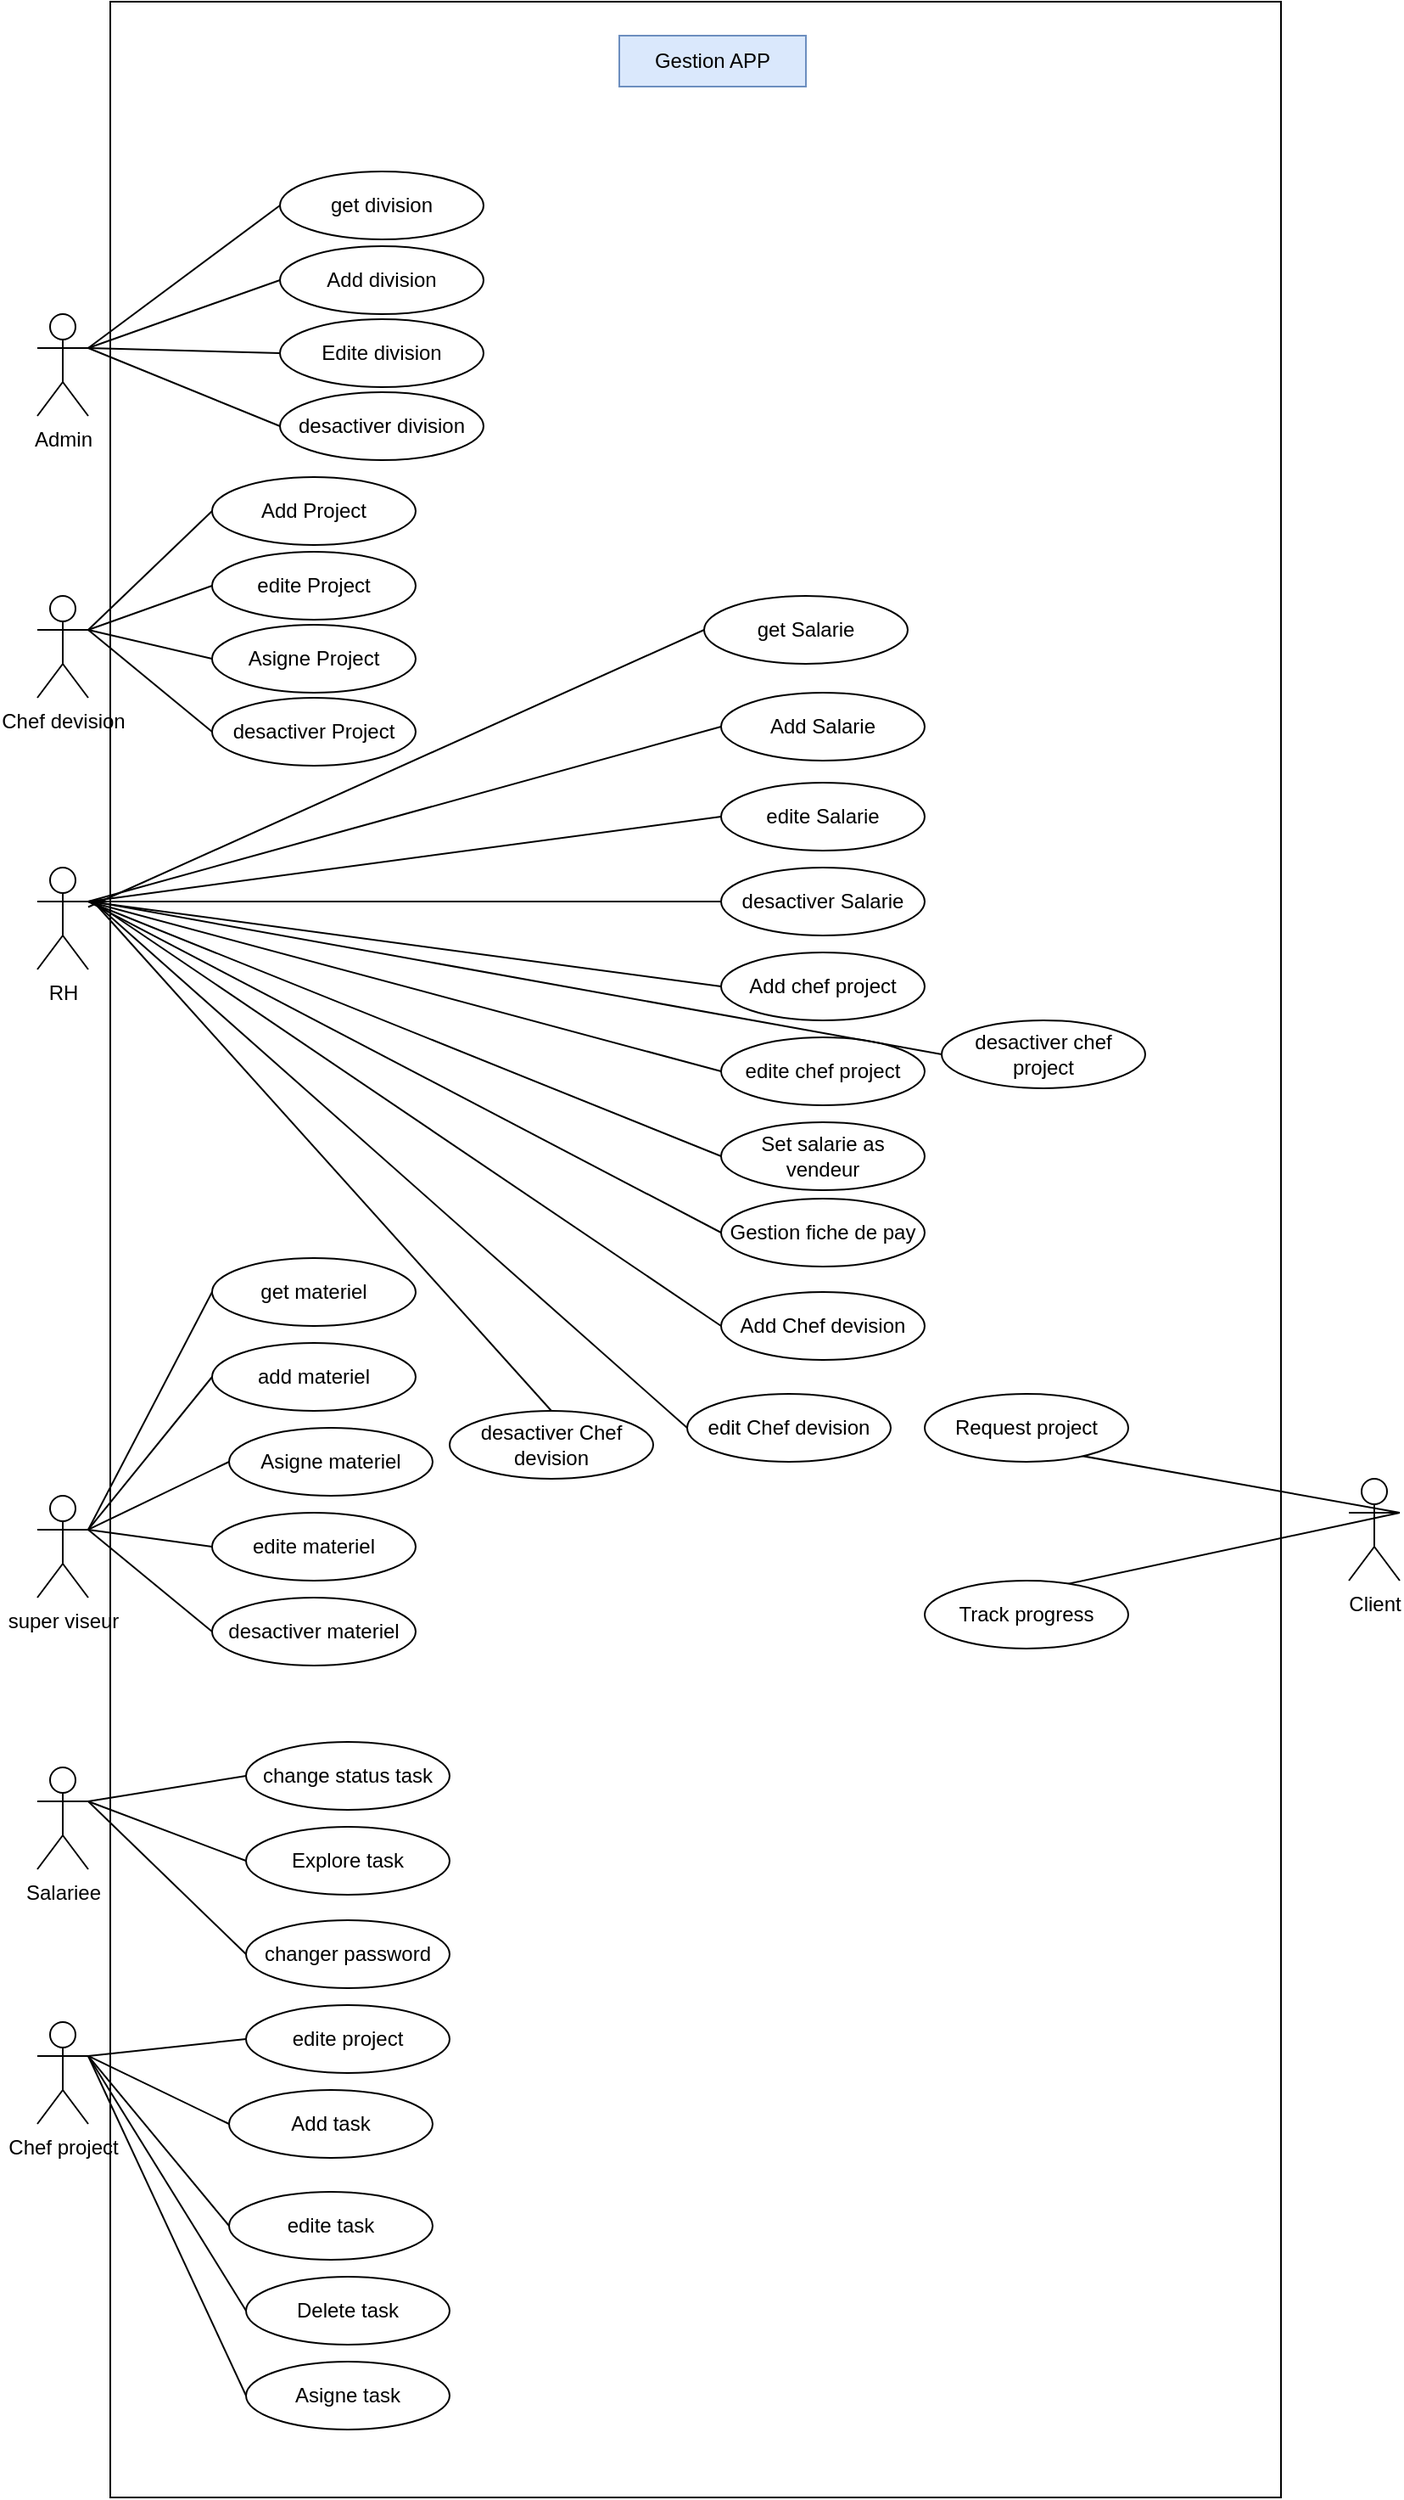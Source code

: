 <mxfile version="15.8.7" type="device"><diagram id="7KmuSHIrZP83wszh7hXV" name="Page-1"><mxGraphModel dx="1384" dy="2024" grid="1" gridSize="10" guides="1" tooltips="1" connect="1" arrows="1" fold="1" page="1" pageScale="1" pageWidth="827" pageHeight="1169" math="0" shadow="0"><root><mxCell id="0"/><mxCell id="1" parent="0"/><mxCell id="pB6I4RQ6Od0iy5BjN8Gv-42" value="" style="rounded=0;whiteSpace=wrap;html=1;" parent="1" vertex="1"><mxGeometry x="80" y="-140" width="690" height="1470" as="geometry"/></mxCell><mxCell id="pB6I4RQ6Od0iy5BjN8Gv-7" style="edgeStyle=none;rounded=0;orthogonalLoop=1;jettySize=auto;html=1;exitX=1;exitY=0.333;exitDx=0;exitDy=0;exitPerimeter=0;entryX=0;entryY=0.5;entryDx=0;entryDy=0;endArrow=none;endFill=0;" parent="1" source="cI9o-GtqxuAMAhj0gMLX-1" target="cI9o-GtqxuAMAhj0gMLX-12" edge="1"><mxGeometry relative="1" as="geometry"/></mxCell><mxCell id="pB6I4RQ6Od0iy5BjN8Gv-8" style="edgeStyle=none;rounded=0;orthogonalLoop=1;jettySize=auto;html=1;exitX=1;exitY=0.333;exitDx=0;exitDy=0;exitPerimeter=0;entryX=0;entryY=0.5;entryDx=0;entryDy=0;endArrow=none;endFill=0;" parent="1" source="cI9o-GtqxuAMAhj0gMLX-1" target="cI9o-GtqxuAMAhj0gMLX-9" edge="1"><mxGeometry relative="1" as="geometry"/></mxCell><mxCell id="pB6I4RQ6Od0iy5BjN8Gv-9" style="edgeStyle=none;rounded=0;orthogonalLoop=1;jettySize=auto;html=1;exitX=1;exitY=0.333;exitDx=0;exitDy=0;exitPerimeter=0;entryX=0;entryY=0.5;entryDx=0;entryDy=0;endArrow=none;endFill=0;" parent="1" source="cI9o-GtqxuAMAhj0gMLX-1" target="cI9o-GtqxuAMAhj0gMLX-10" edge="1"><mxGeometry relative="1" as="geometry"/></mxCell><mxCell id="pB6I4RQ6Od0iy5BjN8Gv-10" style="edgeStyle=none;rounded=0;orthogonalLoop=1;jettySize=auto;html=1;exitX=1;exitY=0.333;exitDx=0;exitDy=0;exitPerimeter=0;entryX=0;entryY=0.5;entryDx=0;entryDy=0;endArrow=none;endFill=0;" parent="1" source="cI9o-GtqxuAMAhj0gMLX-1" target="cI9o-GtqxuAMAhj0gMLX-11" edge="1"><mxGeometry relative="1" as="geometry"/></mxCell><mxCell id="cI9o-GtqxuAMAhj0gMLX-1" value="Admin" style="shape=umlActor;verticalLabelPosition=bottom;verticalAlign=top;html=1;outlineConnect=0;" parent="1" vertex="1"><mxGeometry x="37" y="44" width="30" height="60" as="geometry"/></mxCell><mxCell id="pB6I4RQ6Od0iy5BjN8Gv-12" style="edgeStyle=none;rounded=0;orthogonalLoop=1;jettySize=auto;html=1;exitX=1;exitY=0.333;exitDx=0;exitDy=0;exitPerimeter=0;entryX=0;entryY=0.5;entryDx=0;entryDy=0;endArrow=none;endFill=0;" parent="1" source="cI9o-GtqxuAMAhj0gMLX-2" target="pB6I4RQ6Od0iy5BjN8Gv-3" edge="1"><mxGeometry relative="1" as="geometry"/></mxCell><mxCell id="pB6I4RQ6Od0iy5BjN8Gv-13" style="edgeStyle=none;rounded=0;orthogonalLoop=1;jettySize=auto;html=1;exitX=1;exitY=0.333;exitDx=0;exitDy=0;exitPerimeter=0;entryX=0;entryY=0.5;entryDx=0;entryDy=0;endArrow=none;endFill=0;" parent="1" source="cI9o-GtqxuAMAhj0gMLX-2" target="cI9o-GtqxuAMAhj0gMLX-32" edge="1"><mxGeometry relative="1" as="geometry"/></mxCell><mxCell id="pB6I4RQ6Od0iy5BjN8Gv-14" style="edgeStyle=none;rounded=0;orthogonalLoop=1;jettySize=auto;html=1;exitX=1;exitY=0.333;exitDx=0;exitDy=0;exitPerimeter=0;entryX=0;entryY=0.5;entryDx=0;entryDy=0;endArrow=none;endFill=0;" parent="1" source="cI9o-GtqxuAMAhj0gMLX-2" target="cI9o-GtqxuAMAhj0gMLX-33" edge="1"><mxGeometry relative="1" as="geometry"/></mxCell><mxCell id="pB6I4RQ6Od0iy5BjN8Gv-15" style="edgeStyle=none;rounded=0;orthogonalLoop=1;jettySize=auto;html=1;exitX=1;exitY=0.333;exitDx=0;exitDy=0;exitPerimeter=0;entryX=0;entryY=0.5;entryDx=0;entryDy=0;endArrow=none;endFill=0;" parent="1" source="cI9o-GtqxuAMAhj0gMLX-2" target="pB6I4RQ6Od0iy5BjN8Gv-4" edge="1"><mxGeometry relative="1" as="geometry"/></mxCell><mxCell id="cI9o-GtqxuAMAhj0gMLX-2" value="Chef devision" style="shape=umlActor;verticalLabelPosition=bottom;verticalAlign=top;html=1;outlineConnect=0;" parent="1" vertex="1"><mxGeometry x="37" y="210" width="30" height="60" as="geometry"/></mxCell><mxCell id="pB6I4RQ6Od0iy5BjN8Gv-29" style="edgeStyle=none;rounded=0;orthogonalLoop=1;jettySize=auto;html=1;exitX=1;exitY=0.333;exitDx=0;exitDy=0;exitPerimeter=0;entryX=0;entryY=0.5;entryDx=0;entryDy=0;endArrow=none;endFill=0;" parent="1" source="cI9o-GtqxuAMAhj0gMLX-3" target="cI9o-GtqxuAMAhj0gMLX-24" edge="1"><mxGeometry relative="1" as="geometry"/></mxCell><mxCell id="pB6I4RQ6Od0iy5BjN8Gv-44" style="edgeStyle=none;rounded=0;orthogonalLoop=1;jettySize=auto;html=1;exitX=1;exitY=0.333;exitDx=0;exitDy=0;exitPerimeter=0;entryX=0;entryY=0.5;entryDx=0;entryDy=0;endArrow=none;endFill=0;" parent="1" source="cI9o-GtqxuAMAhj0gMLX-3" target="pB6I4RQ6Od0iy5BjN8Gv-43" edge="1"><mxGeometry relative="1" as="geometry"/></mxCell><mxCell id="cI9o-GtqxuAMAhj0gMLX-3" value="RH" style="shape=umlActor;verticalLabelPosition=bottom;verticalAlign=top;html=1;outlineConnect=0;" parent="1" vertex="1"><mxGeometry x="37" y="370" width="30" height="60" as="geometry"/></mxCell><mxCell id="pB6I4RQ6Od0iy5BjN8Gv-20" style="edgeStyle=none;rounded=0;orthogonalLoop=1;jettySize=auto;html=1;exitX=1;exitY=0.333;exitDx=0;exitDy=0;exitPerimeter=0;entryX=0;entryY=0.5;entryDx=0;entryDy=0;endArrow=none;endFill=0;" parent="1" source="cI9o-GtqxuAMAhj0gMLX-4" target="cI9o-GtqxuAMAhj0gMLX-19" edge="1"><mxGeometry relative="1" as="geometry"/></mxCell><mxCell id="pB6I4RQ6Od0iy5BjN8Gv-49" style="edgeStyle=none;rounded=0;orthogonalLoop=1;jettySize=auto;html=1;exitX=1;exitY=0.333;exitDx=0;exitDy=0;exitPerimeter=0;entryX=0;entryY=0.5;entryDx=0;entryDy=0;endArrow=none;endFill=0;" parent="1" source="cI9o-GtqxuAMAhj0gMLX-4" target="pB6I4RQ6Od0iy5BjN8Gv-46" edge="1"><mxGeometry relative="1" as="geometry"/></mxCell><mxCell id="pB6I4RQ6Od0iy5BjN8Gv-50" style="edgeStyle=none;rounded=0;orthogonalLoop=1;jettySize=auto;html=1;exitX=1;exitY=0.333;exitDx=0;exitDy=0;exitPerimeter=0;entryX=0;entryY=0.5;entryDx=0;entryDy=0;endArrow=none;endFill=0;" parent="1" source="cI9o-GtqxuAMAhj0gMLX-4" target="pB6I4RQ6Od0iy5BjN8Gv-47" edge="1"><mxGeometry relative="1" as="geometry"/></mxCell><mxCell id="cI9o-GtqxuAMAhj0gMLX-4" value="super viseur" style="shape=umlActor;verticalLabelPosition=bottom;verticalAlign=top;html=1;outlineConnect=0;" parent="1" vertex="1"><mxGeometry x="37" y="740" width="30" height="60" as="geometry"/></mxCell><mxCell id="pB6I4RQ6Od0iy5BjN8Gv-21" style="edgeStyle=none;rounded=0;orthogonalLoop=1;jettySize=auto;html=1;exitX=1;exitY=0.333;exitDx=0;exitDy=0;exitPerimeter=0;entryX=0;entryY=0.5;entryDx=0;entryDy=0;endArrow=none;endFill=0;" parent="1" source="cI9o-GtqxuAMAhj0gMLX-5" target="cI9o-GtqxuAMAhj0gMLX-15" edge="1"><mxGeometry relative="1" as="geometry"/></mxCell><mxCell id="pB6I4RQ6Od0iy5BjN8Gv-22" style="edgeStyle=none;rounded=0;orthogonalLoop=1;jettySize=auto;html=1;exitX=1;exitY=0.333;exitDx=0;exitDy=0;exitPerimeter=0;entryX=0;entryY=0.5;entryDx=0;entryDy=0;endArrow=none;endFill=0;" parent="1" source="cI9o-GtqxuAMAhj0gMLX-5" target="cI9o-GtqxuAMAhj0gMLX-16" edge="1"><mxGeometry relative="1" as="geometry"/></mxCell><mxCell id="pB6I4RQ6Od0iy5BjN8Gv-23" style="edgeStyle=none;rounded=0;orthogonalLoop=1;jettySize=auto;html=1;exitX=1;exitY=0.333;exitDx=0;exitDy=0;exitPerimeter=0;entryX=0;entryY=0.5;entryDx=0;entryDy=0;endArrow=none;endFill=0;" parent="1" source="cI9o-GtqxuAMAhj0gMLX-5" target="cI9o-GtqxuAMAhj0gMLX-17" edge="1"><mxGeometry relative="1" as="geometry"/></mxCell><mxCell id="pB6I4RQ6Od0iy5BjN8Gv-24" style="edgeStyle=none;rounded=0;orthogonalLoop=1;jettySize=auto;html=1;exitX=1;exitY=0.333;exitDx=0;exitDy=0;exitPerimeter=0;entryX=0;entryY=0.5;entryDx=0;entryDy=0;endArrow=none;endFill=0;" parent="1" source="cI9o-GtqxuAMAhj0gMLX-5" target="cI9o-GtqxuAMAhj0gMLX-18" edge="1"><mxGeometry relative="1" as="geometry"/></mxCell><mxCell id="pB6I4RQ6Od0iy5BjN8Gv-41" style="edgeStyle=none;rounded=0;orthogonalLoop=1;jettySize=auto;html=1;exitX=1;exitY=0.333;exitDx=0;exitDy=0;exitPerimeter=0;entryX=0;entryY=0.5;entryDx=0;entryDy=0;endArrow=none;endFill=0;" parent="1" source="cI9o-GtqxuAMAhj0gMLX-5" target="pB6I4RQ6Od0iy5BjN8Gv-40" edge="1"><mxGeometry relative="1" as="geometry"/></mxCell><mxCell id="cI9o-GtqxuAMAhj0gMLX-5" value="Chef project" style="shape=umlActor;verticalLabelPosition=bottom;verticalAlign=top;html=1;outlineConnect=0;" parent="1" vertex="1"><mxGeometry x="37" y="1050" width="30" height="60" as="geometry"/></mxCell><mxCell id="pB6I4RQ6Od0iy5BjN8Gv-18" style="edgeStyle=none;rounded=0;orthogonalLoop=1;jettySize=auto;html=1;exitX=1;exitY=0.333;exitDx=0;exitDy=0;exitPerimeter=0;entryX=0;entryY=0.5;entryDx=0;entryDy=0;endArrow=none;endFill=0;" parent="1" source="cI9o-GtqxuAMAhj0gMLX-6" target="cI9o-GtqxuAMAhj0gMLX-14" edge="1"><mxGeometry relative="1" as="geometry"/></mxCell><mxCell id="pB6I4RQ6Od0iy5BjN8Gv-19" style="edgeStyle=none;rounded=0;orthogonalLoop=1;jettySize=auto;html=1;exitX=1;exitY=0.333;exitDx=0;exitDy=0;exitPerimeter=0;entryX=0;entryY=0.5;entryDx=0;entryDy=0;endArrow=none;endFill=0;" parent="1" source="cI9o-GtqxuAMAhj0gMLX-6" target="cI9o-GtqxuAMAhj0gMLX-13" edge="1"><mxGeometry relative="1" as="geometry"/></mxCell><mxCell id="cI9o-GtqxuAMAhj0gMLX-6" value="Salariee" style="shape=umlActor;verticalLabelPosition=bottom;verticalAlign=top;html=1;outlineConnect=0;" parent="1" vertex="1"><mxGeometry x="37" y="900" width="30" height="60" as="geometry"/></mxCell><mxCell id="pB6I4RQ6Od0iy5BjN8Gv-16" style="edgeStyle=none;rounded=0;orthogonalLoop=1;jettySize=auto;html=1;exitX=1;exitY=0.333;exitDx=0;exitDy=0;exitPerimeter=0;entryX=0;entryY=0.5;entryDx=0;entryDy=0;endArrow=none;endFill=0;" parent="1" source="cI9o-GtqxuAMAhj0gMLX-7" target="cI9o-GtqxuAMAhj0gMLX-20" edge="1"><mxGeometry relative="1" as="geometry"/></mxCell><mxCell id="pB6I4RQ6Od0iy5BjN8Gv-17" style="edgeStyle=none;rounded=0;orthogonalLoop=1;jettySize=auto;html=1;exitX=1;exitY=0.333;exitDx=0;exitDy=0;exitPerimeter=0;entryX=0;entryY=0.5;entryDx=0;entryDy=0;endArrow=none;endFill=0;" parent="1" source="cI9o-GtqxuAMAhj0gMLX-7" target="cI9o-GtqxuAMAhj0gMLX-21" edge="1"><mxGeometry relative="1" as="geometry"/></mxCell><mxCell id="cI9o-GtqxuAMAhj0gMLX-7" value="Client" style="shape=umlActor;verticalLabelPosition=bottom;verticalAlign=top;html=1;outlineConnect=0;" parent="1" vertex="1"><mxGeometry x="810" y="730" width="30" height="60" as="geometry"/></mxCell><mxCell id="cI9o-GtqxuAMAhj0gMLX-9" value="Add division" style="ellipse;whiteSpace=wrap;html=1;" parent="1" vertex="1"><mxGeometry x="180" y="4" width="120" height="40" as="geometry"/></mxCell><mxCell id="cI9o-GtqxuAMAhj0gMLX-10" value="Edite division" style="ellipse;whiteSpace=wrap;html=1;" parent="1" vertex="1"><mxGeometry x="180" y="47" width="120" height="40" as="geometry"/></mxCell><mxCell id="cI9o-GtqxuAMAhj0gMLX-11" value="desactiver division" style="ellipse;whiteSpace=wrap;html=1;" parent="1" vertex="1"><mxGeometry x="180" y="90" width="120" height="40" as="geometry"/></mxCell><mxCell id="cI9o-GtqxuAMAhj0gMLX-12" value="get division" style="ellipse;whiteSpace=wrap;html=1;" parent="1" vertex="1"><mxGeometry x="180" y="-40" width="120" height="40" as="geometry"/></mxCell><mxCell id="cI9o-GtqxuAMAhj0gMLX-13" value="Explore task" style="ellipse;whiteSpace=wrap;html=1;" parent="1" vertex="1"><mxGeometry x="160" y="935" width="120" height="40" as="geometry"/></mxCell><mxCell id="cI9o-GtqxuAMAhj0gMLX-14" value="change status task" style="ellipse;whiteSpace=wrap;html=1;" parent="1" vertex="1"><mxGeometry x="160" y="885" width="120" height="40" as="geometry"/></mxCell><mxCell id="cI9o-GtqxuAMAhj0gMLX-15" value="edite project" style="ellipse;whiteSpace=wrap;html=1;" parent="1" vertex="1"><mxGeometry x="160" y="1040" width="120" height="40" as="geometry"/></mxCell><mxCell id="cI9o-GtqxuAMAhj0gMLX-16" value="edite task" style="ellipse;whiteSpace=wrap;html=1;" parent="1" vertex="1"><mxGeometry x="150" y="1150" width="120" height="40" as="geometry"/></mxCell><mxCell id="cI9o-GtqxuAMAhj0gMLX-17" value="Add task" style="ellipse;whiteSpace=wrap;html=1;" parent="1" vertex="1"><mxGeometry x="150" y="1090" width="120" height="40" as="geometry"/></mxCell><mxCell id="cI9o-GtqxuAMAhj0gMLX-18" value="Asigne task" style="ellipse;whiteSpace=wrap;html=1;" parent="1" vertex="1"><mxGeometry x="160" y="1250" width="120" height="40" as="geometry"/></mxCell><mxCell id="cI9o-GtqxuAMAhj0gMLX-19" value="Asigne materiel" style="ellipse;whiteSpace=wrap;html=1;" parent="1" vertex="1"><mxGeometry x="150" y="700" width="120" height="40" as="geometry"/></mxCell><mxCell id="cI9o-GtqxuAMAhj0gMLX-20" value="Request project" style="ellipse;whiteSpace=wrap;html=1;" parent="1" vertex="1"><mxGeometry x="560" y="680" width="120" height="40" as="geometry"/></mxCell><mxCell id="cI9o-GtqxuAMAhj0gMLX-21" value="Track progress" style="ellipse;whiteSpace=wrap;html=1;" parent="1" vertex="1"><mxGeometry x="560" y="790" width="120" height="40" as="geometry"/></mxCell><mxCell id="cI9o-GtqxuAMAhj0gMLX-22" value="Add Salarie" style="ellipse;whiteSpace=wrap;html=1;" parent="1" vertex="1"><mxGeometry x="440" y="267" width="120" height="40" as="geometry"/></mxCell><mxCell id="cI9o-GtqxuAMAhj0gMLX-23" value="Add chef project" style="ellipse;whiteSpace=wrap;html=1;" parent="1" vertex="1"><mxGeometry x="440" y="420" width="120" height="40" as="geometry"/></mxCell><mxCell id="cI9o-GtqxuAMAhj0gMLX-24" value="Set salarie as vendeur" style="ellipse;whiteSpace=wrap;html=1;" parent="1" vertex="1"><mxGeometry x="440" y="520" width="120" height="40" as="geometry"/></mxCell><mxCell id="cI9o-GtqxuAMAhj0gMLX-32" value="edite Project" style="ellipse;whiteSpace=wrap;html=1;" parent="1" vertex="1"><mxGeometry x="140" y="184" width="120" height="40" as="geometry"/></mxCell><mxCell id="cI9o-GtqxuAMAhj0gMLX-33" value="Asigne Project" style="ellipse;whiteSpace=wrap;html=1;" parent="1" vertex="1"><mxGeometry x="140" y="227" width="120" height="40" as="geometry"/></mxCell><mxCell id="pB6I4RQ6Od0iy5BjN8Gv-3" value="Add Project" style="ellipse;whiteSpace=wrap;html=1;" parent="1" vertex="1"><mxGeometry x="140" y="140" width="120" height="40" as="geometry"/></mxCell><mxCell id="pB6I4RQ6Od0iy5BjN8Gv-4" value="desactiver Project" style="ellipse;whiteSpace=wrap;html=1;" parent="1" vertex="1"><mxGeometry x="140" y="270" width="120" height="40" as="geometry"/></mxCell><mxCell id="pB6I4RQ6Od0iy5BjN8Gv-33" style="edgeStyle=none;rounded=0;orthogonalLoop=1;jettySize=auto;html=1;entryX=0;entryY=0.5;entryDx=0;entryDy=0;endArrow=none;endFill=0;" parent="1" source="cI9o-GtqxuAMAhj0gMLX-3" target="pB6I4RQ6Od0iy5BjN8Gv-31" edge="1"><mxGeometry relative="1" as="geometry"><mxPoint x="270" y="350" as="sourcePoint"/></mxGeometry></mxCell><mxCell id="pB6I4RQ6Od0iy5BjN8Gv-34" style="edgeStyle=none;rounded=0;orthogonalLoop=1;jettySize=auto;html=1;exitX=1;exitY=0.333;exitDx=0;exitDy=0;entryX=0;entryY=0.5;entryDx=0;entryDy=0;endArrow=none;endFill=0;exitPerimeter=0;" parent="1" source="cI9o-GtqxuAMAhj0gMLX-3" target="cI9o-GtqxuAMAhj0gMLX-22" edge="1"><mxGeometry relative="1" as="geometry"><mxPoint x="270" y="350" as="sourcePoint"/></mxGeometry></mxCell><mxCell id="pB6I4RQ6Od0iy5BjN8Gv-35" style="edgeStyle=none;rounded=0;orthogonalLoop=1;jettySize=auto;html=1;exitX=1;exitY=0.333;exitDx=0;exitDy=0;entryX=0;entryY=0.5;entryDx=0;entryDy=0;endArrow=none;endFill=0;exitPerimeter=0;" parent="1" source="cI9o-GtqxuAMAhj0gMLX-3" target="pB6I4RQ6Od0iy5BjN8Gv-30" edge="1"><mxGeometry relative="1" as="geometry"><mxPoint x="270" y="350" as="sourcePoint"/></mxGeometry></mxCell><mxCell id="pB6I4RQ6Od0iy5BjN8Gv-36" style="edgeStyle=none;rounded=0;orthogonalLoop=1;jettySize=auto;html=1;exitX=1;exitY=0.333;exitDx=0;exitDy=0;entryX=0;entryY=0.5;entryDx=0;entryDy=0;endArrow=none;endFill=0;exitPerimeter=0;" parent="1" source="cI9o-GtqxuAMAhj0gMLX-3" target="pB6I4RQ6Od0iy5BjN8Gv-32" edge="1"><mxGeometry relative="1" as="geometry"><mxPoint x="270" y="350" as="sourcePoint"/></mxGeometry></mxCell><mxCell id="pB6I4RQ6Od0iy5BjN8Gv-37" style="edgeStyle=none;rounded=0;orthogonalLoop=1;jettySize=auto;html=1;exitX=1;exitY=0.333;exitDx=0;exitDy=0;entryX=0;entryY=0.5;entryDx=0;entryDy=0;endArrow=none;endFill=0;exitPerimeter=0;" parent="1" source="cI9o-GtqxuAMAhj0gMLX-3" target="cI9o-GtqxuAMAhj0gMLX-23" edge="1"><mxGeometry relative="1" as="geometry"><mxPoint x="270" y="410" as="sourcePoint"/></mxGeometry></mxCell><mxCell id="pB6I4RQ6Od0iy5BjN8Gv-39" style="edgeStyle=none;rounded=0;orthogonalLoop=1;jettySize=auto;html=1;exitX=1;exitY=0.333;exitDx=0;exitDy=0;entryX=0;entryY=0.5;entryDx=0;entryDy=0;endArrow=none;endFill=0;exitPerimeter=0;" parent="1" source="cI9o-GtqxuAMAhj0gMLX-3" target="pB6I4RQ6Od0iy5BjN8Gv-38" edge="1"><mxGeometry relative="1" as="geometry"><mxPoint x="270" y="410" as="sourcePoint"/></mxGeometry></mxCell><mxCell id="pB6I4RQ6Od0iy5BjN8Gv-30" value="edite Salarie" style="ellipse;whiteSpace=wrap;html=1;" parent="1" vertex="1"><mxGeometry x="440" y="320" width="120" height="40" as="geometry"/></mxCell><mxCell id="pB6I4RQ6Od0iy5BjN8Gv-31" value="get Salarie" style="ellipse;whiteSpace=wrap;html=1;" parent="1" vertex="1"><mxGeometry x="430" y="210" width="120" height="40" as="geometry"/></mxCell><mxCell id="pB6I4RQ6Od0iy5BjN8Gv-32" value="desactiver Salarie" style="ellipse;whiteSpace=wrap;html=1;" parent="1" vertex="1"><mxGeometry x="440" y="370" width="120" height="40" as="geometry"/></mxCell><mxCell id="pB6I4RQ6Od0iy5BjN8Gv-38" value="edite chef project" style="ellipse;whiteSpace=wrap;html=1;" parent="1" vertex="1"><mxGeometry x="440" y="470" width="120" height="40" as="geometry"/></mxCell><mxCell id="pB6I4RQ6Od0iy5BjN8Gv-40" value="Delete task" style="ellipse;whiteSpace=wrap;html=1;" parent="1" vertex="1"><mxGeometry x="160" y="1200" width="120" height="40" as="geometry"/></mxCell><mxCell id="pB6I4RQ6Od0iy5BjN8Gv-43" value="Gestion fiche de pay" style="ellipse;whiteSpace=wrap;html=1;" parent="1" vertex="1"><mxGeometry x="440" y="565" width="120" height="40" as="geometry"/></mxCell><mxCell id="pB6I4RQ6Od0iy5BjN8Gv-45" style="edgeStyle=none;rounded=0;orthogonalLoop=1;jettySize=auto;html=1;exitX=0;exitY=0.333;exitDx=0;exitDy=0;exitPerimeter=0;endArrow=none;endFill=0;" parent="1" source="cI9o-GtqxuAMAhj0gMLX-7" target="cI9o-GtqxuAMAhj0gMLX-7" edge="1"><mxGeometry relative="1" as="geometry"/></mxCell><mxCell id="pB6I4RQ6Od0iy5BjN8Gv-46" value="edite materiel" style="ellipse;whiteSpace=wrap;html=1;" parent="1" vertex="1"><mxGeometry x="140" y="750" width="120" height="40" as="geometry"/></mxCell><mxCell id="pB6I4RQ6Od0iy5BjN8Gv-47" value="desactiver materiel" style="ellipse;whiteSpace=wrap;html=1;" parent="1" vertex="1"><mxGeometry x="140" y="800" width="120" height="40" as="geometry"/></mxCell><mxCell id="0Y4nsoAnHXzJPe7lFHVM-1" value="Gestion APP" style="text;html=1;strokeColor=#6c8ebf;fillColor=#dae8fc;align=center;verticalAlign=middle;whiteSpace=wrap;rounded=0;" parent="1" vertex="1"><mxGeometry x="380" y="-120" width="110" height="30" as="geometry"/></mxCell><mxCell id="oWNh3V9aAu-_vi0tLjKV-6" style="edgeStyle=none;rounded=0;orthogonalLoop=1;jettySize=auto;html=1;exitX=0;exitY=0.5;exitDx=0;exitDy=0;endArrow=none;endFill=0;" parent="1" source="oWNh3V9aAu-_vi0tLjKV-1" edge="1"><mxGeometry relative="1" as="geometry"><mxPoint x="70" y="390.0" as="targetPoint"/></mxGeometry></mxCell><mxCell id="oWNh3V9aAu-_vi0tLjKV-1" value="Add Chef devision" style="ellipse;whiteSpace=wrap;html=1;" parent="1" vertex="1"><mxGeometry x="440" y="620" width="120" height="40" as="geometry"/></mxCell><mxCell id="oWNh3V9aAu-_vi0tLjKV-7" style="edgeStyle=none;rounded=0;orthogonalLoop=1;jettySize=auto;html=1;exitX=0;exitY=0.5;exitDx=0;exitDy=0;endArrow=none;endFill=0;" parent="1" source="oWNh3V9aAu-_vi0tLjKV-2" edge="1"><mxGeometry relative="1" as="geometry"><mxPoint x="70" y="390" as="targetPoint"/></mxGeometry></mxCell><mxCell id="oWNh3V9aAu-_vi0tLjKV-2" value="edit Chef devision" style="ellipse;whiteSpace=wrap;html=1;" parent="1" vertex="1"><mxGeometry x="420" y="680" width="120" height="40" as="geometry"/></mxCell><mxCell id="oWNh3V9aAu-_vi0tLjKV-8" style="edgeStyle=none;rounded=0;orthogonalLoop=1;jettySize=auto;html=1;exitX=0.5;exitY=0;exitDx=0;exitDy=0;endArrow=none;endFill=0;" parent="1" source="oWNh3V9aAu-_vi0tLjKV-3" edge="1"><mxGeometry relative="1" as="geometry"><mxPoint x="70" y="390.0" as="targetPoint"/></mxGeometry></mxCell><mxCell id="oWNh3V9aAu-_vi0tLjKV-3" value="desactiver Chef devision" style="ellipse;whiteSpace=wrap;html=1;" parent="1" vertex="1"><mxGeometry x="280" y="690" width="120" height="40" as="geometry"/></mxCell><mxCell id="Lov9yuZ9ZD8fgtwyIImd-2" value="add materiel" style="ellipse;whiteSpace=wrap;html=1;" parent="1" vertex="1"><mxGeometry x="140" y="650" width="120" height="40" as="geometry"/></mxCell><mxCell id="Lov9yuZ9ZD8fgtwyIImd-4" style="edgeStyle=none;rounded=0;orthogonalLoop=1;jettySize=auto;html=1;exitX=1;exitY=0.333;exitDx=0;exitDy=0;exitPerimeter=0;entryX=0;entryY=0.5;entryDx=0;entryDy=0;endArrow=none;endFill=0;" parent="1" source="cI9o-GtqxuAMAhj0gMLX-4" target="Lov9yuZ9ZD8fgtwyIImd-2" edge="1"><mxGeometry relative="1" as="geometry"><mxPoint x="77" y="770" as="sourcePoint"/><mxPoint x="160" y="730" as="targetPoint"/></mxGeometry></mxCell><mxCell id="Lov9yuZ9ZD8fgtwyIImd-5" value="get materiel" style="ellipse;whiteSpace=wrap;html=1;" parent="1" vertex="1"><mxGeometry x="140" y="600" width="120" height="40" as="geometry"/></mxCell><mxCell id="Lov9yuZ9ZD8fgtwyIImd-6" style="edgeStyle=none;rounded=0;orthogonalLoop=1;jettySize=auto;html=1;exitX=1;exitY=0.333;exitDx=0;exitDy=0;exitPerimeter=0;entryX=0;entryY=0.5;entryDx=0;entryDy=0;endArrow=none;endFill=0;" parent="1" source="cI9o-GtqxuAMAhj0gMLX-4" target="Lov9yuZ9ZD8fgtwyIImd-5" edge="1"><mxGeometry relative="1" as="geometry"><mxPoint x="77" y="770" as="sourcePoint"/><mxPoint x="150" y="680" as="targetPoint"/></mxGeometry></mxCell><mxCell id="v7985BYvgfRiykO_cFgq-1" value="desactiver chef project" style="ellipse;whiteSpace=wrap;html=1;" parent="1" vertex="1"><mxGeometry x="570" y="460" width="120" height="40" as="geometry"/></mxCell><mxCell id="v7985BYvgfRiykO_cFgq-2" style="edgeStyle=none;rounded=0;orthogonalLoop=1;jettySize=auto;html=1;entryX=0;entryY=0.5;entryDx=0;entryDy=0;endArrow=none;endFill=0;" parent="1" target="v7985BYvgfRiykO_cFgq-1" edge="1"><mxGeometry relative="1" as="geometry"><mxPoint x="70" y="390" as="sourcePoint"/><mxPoint x="450" y="500" as="targetPoint"/></mxGeometry></mxCell><mxCell id="pM_KHM1lmBjS17pd9ga4-1" value="changer password" style="ellipse;whiteSpace=wrap;html=1;" vertex="1" parent="1"><mxGeometry x="160" y="990" width="120" height="40" as="geometry"/></mxCell><mxCell id="pM_KHM1lmBjS17pd9ga4-3" style="edgeStyle=none;rounded=0;orthogonalLoop=1;jettySize=auto;html=1;exitX=1;exitY=0.333;exitDx=0;exitDy=0;exitPerimeter=0;entryX=0;entryY=0.5;entryDx=0;entryDy=0;endArrow=none;endFill=0;" edge="1" parent="1" source="cI9o-GtqxuAMAhj0gMLX-6" target="pM_KHM1lmBjS17pd9ga4-1"><mxGeometry relative="1" as="geometry"><mxPoint x="77" y="930" as="sourcePoint"/><mxPoint x="170" y="965" as="targetPoint"/></mxGeometry></mxCell></root></mxGraphModel></diagram></mxfile>